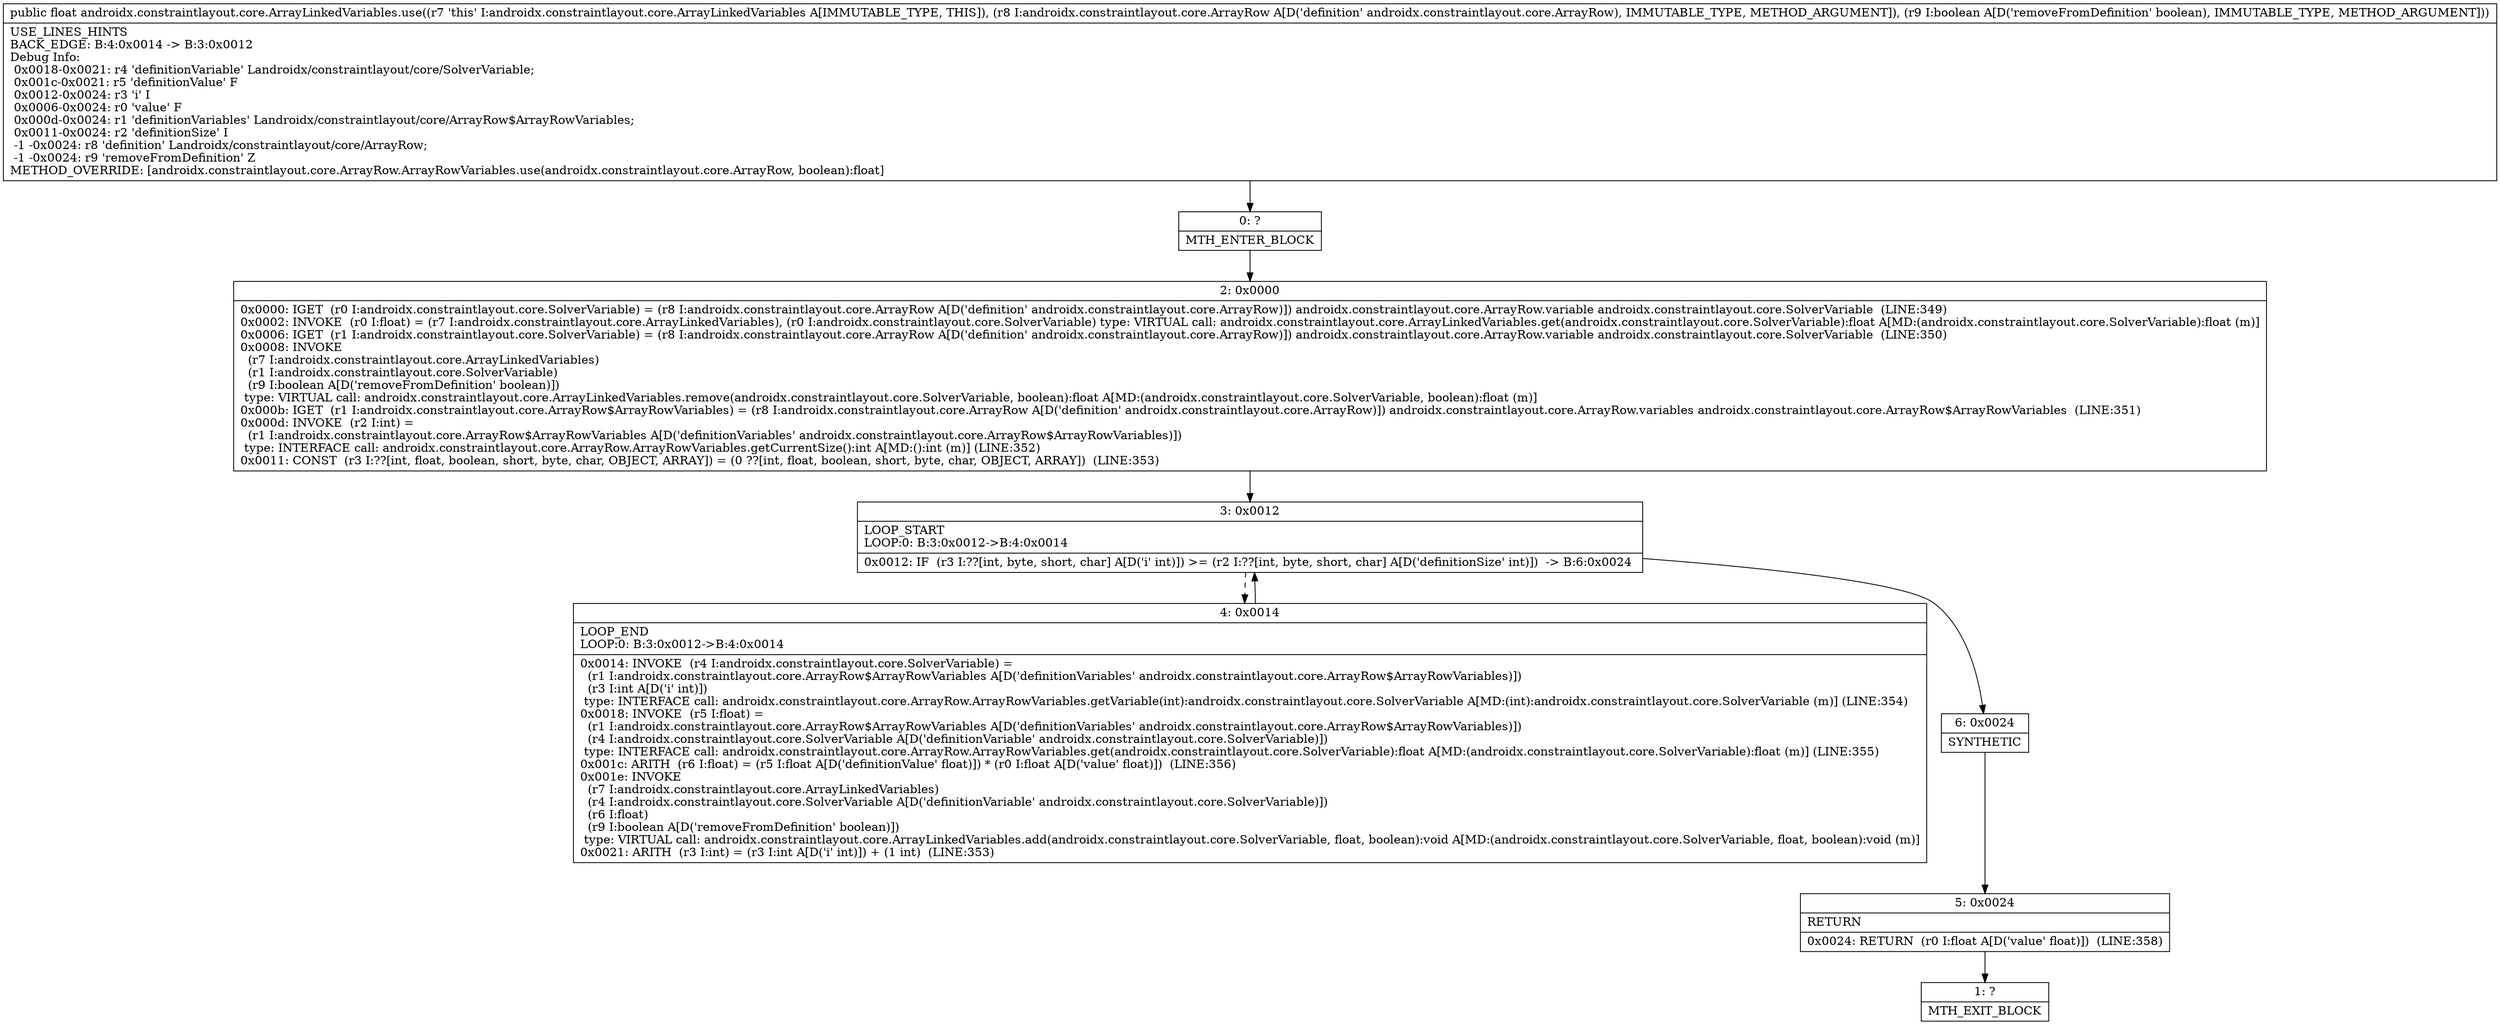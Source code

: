 digraph "CFG forandroidx.constraintlayout.core.ArrayLinkedVariables.use(Landroidx\/constraintlayout\/core\/ArrayRow;Z)F" {
Node_0 [shape=record,label="{0\:\ ?|MTH_ENTER_BLOCK\l}"];
Node_2 [shape=record,label="{2\:\ 0x0000|0x0000: IGET  (r0 I:androidx.constraintlayout.core.SolverVariable) = (r8 I:androidx.constraintlayout.core.ArrayRow A[D('definition' androidx.constraintlayout.core.ArrayRow)]) androidx.constraintlayout.core.ArrayRow.variable androidx.constraintlayout.core.SolverVariable  (LINE:349)\l0x0002: INVOKE  (r0 I:float) = (r7 I:androidx.constraintlayout.core.ArrayLinkedVariables), (r0 I:androidx.constraintlayout.core.SolverVariable) type: VIRTUAL call: androidx.constraintlayout.core.ArrayLinkedVariables.get(androidx.constraintlayout.core.SolverVariable):float A[MD:(androidx.constraintlayout.core.SolverVariable):float (m)]\l0x0006: IGET  (r1 I:androidx.constraintlayout.core.SolverVariable) = (r8 I:androidx.constraintlayout.core.ArrayRow A[D('definition' androidx.constraintlayout.core.ArrayRow)]) androidx.constraintlayout.core.ArrayRow.variable androidx.constraintlayout.core.SolverVariable  (LINE:350)\l0x0008: INVOKE  \l  (r7 I:androidx.constraintlayout.core.ArrayLinkedVariables)\l  (r1 I:androidx.constraintlayout.core.SolverVariable)\l  (r9 I:boolean A[D('removeFromDefinition' boolean)])\l type: VIRTUAL call: androidx.constraintlayout.core.ArrayLinkedVariables.remove(androidx.constraintlayout.core.SolverVariable, boolean):float A[MD:(androidx.constraintlayout.core.SolverVariable, boolean):float (m)]\l0x000b: IGET  (r1 I:androidx.constraintlayout.core.ArrayRow$ArrayRowVariables) = (r8 I:androidx.constraintlayout.core.ArrayRow A[D('definition' androidx.constraintlayout.core.ArrayRow)]) androidx.constraintlayout.core.ArrayRow.variables androidx.constraintlayout.core.ArrayRow$ArrayRowVariables  (LINE:351)\l0x000d: INVOKE  (r2 I:int) = \l  (r1 I:androidx.constraintlayout.core.ArrayRow$ArrayRowVariables A[D('definitionVariables' androidx.constraintlayout.core.ArrayRow$ArrayRowVariables)])\l type: INTERFACE call: androidx.constraintlayout.core.ArrayRow.ArrayRowVariables.getCurrentSize():int A[MD:():int (m)] (LINE:352)\l0x0011: CONST  (r3 I:??[int, float, boolean, short, byte, char, OBJECT, ARRAY]) = (0 ??[int, float, boolean, short, byte, char, OBJECT, ARRAY])  (LINE:353)\l}"];
Node_3 [shape=record,label="{3\:\ 0x0012|LOOP_START\lLOOP:0: B:3:0x0012\-\>B:4:0x0014\l|0x0012: IF  (r3 I:??[int, byte, short, char] A[D('i' int)]) \>= (r2 I:??[int, byte, short, char] A[D('definitionSize' int)])  \-\> B:6:0x0024 \l}"];
Node_4 [shape=record,label="{4\:\ 0x0014|LOOP_END\lLOOP:0: B:3:0x0012\-\>B:4:0x0014\l|0x0014: INVOKE  (r4 I:androidx.constraintlayout.core.SolverVariable) = \l  (r1 I:androidx.constraintlayout.core.ArrayRow$ArrayRowVariables A[D('definitionVariables' androidx.constraintlayout.core.ArrayRow$ArrayRowVariables)])\l  (r3 I:int A[D('i' int)])\l type: INTERFACE call: androidx.constraintlayout.core.ArrayRow.ArrayRowVariables.getVariable(int):androidx.constraintlayout.core.SolverVariable A[MD:(int):androidx.constraintlayout.core.SolverVariable (m)] (LINE:354)\l0x0018: INVOKE  (r5 I:float) = \l  (r1 I:androidx.constraintlayout.core.ArrayRow$ArrayRowVariables A[D('definitionVariables' androidx.constraintlayout.core.ArrayRow$ArrayRowVariables)])\l  (r4 I:androidx.constraintlayout.core.SolverVariable A[D('definitionVariable' androidx.constraintlayout.core.SolverVariable)])\l type: INTERFACE call: androidx.constraintlayout.core.ArrayRow.ArrayRowVariables.get(androidx.constraintlayout.core.SolverVariable):float A[MD:(androidx.constraintlayout.core.SolverVariable):float (m)] (LINE:355)\l0x001c: ARITH  (r6 I:float) = (r5 I:float A[D('definitionValue' float)]) * (r0 I:float A[D('value' float)])  (LINE:356)\l0x001e: INVOKE  \l  (r7 I:androidx.constraintlayout.core.ArrayLinkedVariables)\l  (r4 I:androidx.constraintlayout.core.SolverVariable A[D('definitionVariable' androidx.constraintlayout.core.SolverVariable)])\l  (r6 I:float)\l  (r9 I:boolean A[D('removeFromDefinition' boolean)])\l type: VIRTUAL call: androidx.constraintlayout.core.ArrayLinkedVariables.add(androidx.constraintlayout.core.SolverVariable, float, boolean):void A[MD:(androidx.constraintlayout.core.SolverVariable, float, boolean):void (m)]\l0x0021: ARITH  (r3 I:int) = (r3 I:int A[D('i' int)]) + (1 int)  (LINE:353)\l}"];
Node_6 [shape=record,label="{6\:\ 0x0024|SYNTHETIC\l}"];
Node_5 [shape=record,label="{5\:\ 0x0024|RETURN\l|0x0024: RETURN  (r0 I:float A[D('value' float)])  (LINE:358)\l}"];
Node_1 [shape=record,label="{1\:\ ?|MTH_EXIT_BLOCK\l}"];
MethodNode[shape=record,label="{public float androidx.constraintlayout.core.ArrayLinkedVariables.use((r7 'this' I:androidx.constraintlayout.core.ArrayLinkedVariables A[IMMUTABLE_TYPE, THIS]), (r8 I:androidx.constraintlayout.core.ArrayRow A[D('definition' androidx.constraintlayout.core.ArrayRow), IMMUTABLE_TYPE, METHOD_ARGUMENT]), (r9 I:boolean A[D('removeFromDefinition' boolean), IMMUTABLE_TYPE, METHOD_ARGUMENT]))  | USE_LINES_HINTS\lBACK_EDGE: B:4:0x0014 \-\> B:3:0x0012\lDebug Info:\l  0x0018\-0x0021: r4 'definitionVariable' Landroidx\/constraintlayout\/core\/SolverVariable;\l  0x001c\-0x0021: r5 'definitionValue' F\l  0x0012\-0x0024: r3 'i' I\l  0x0006\-0x0024: r0 'value' F\l  0x000d\-0x0024: r1 'definitionVariables' Landroidx\/constraintlayout\/core\/ArrayRow$ArrayRowVariables;\l  0x0011\-0x0024: r2 'definitionSize' I\l  \-1 \-0x0024: r8 'definition' Landroidx\/constraintlayout\/core\/ArrayRow;\l  \-1 \-0x0024: r9 'removeFromDefinition' Z\lMETHOD_OVERRIDE: [androidx.constraintlayout.core.ArrayRow.ArrayRowVariables.use(androidx.constraintlayout.core.ArrayRow, boolean):float]\l}"];
MethodNode -> Node_0;Node_0 -> Node_2;
Node_2 -> Node_3;
Node_3 -> Node_4[style=dashed];
Node_3 -> Node_6;
Node_4 -> Node_3;
Node_6 -> Node_5;
Node_5 -> Node_1;
}

